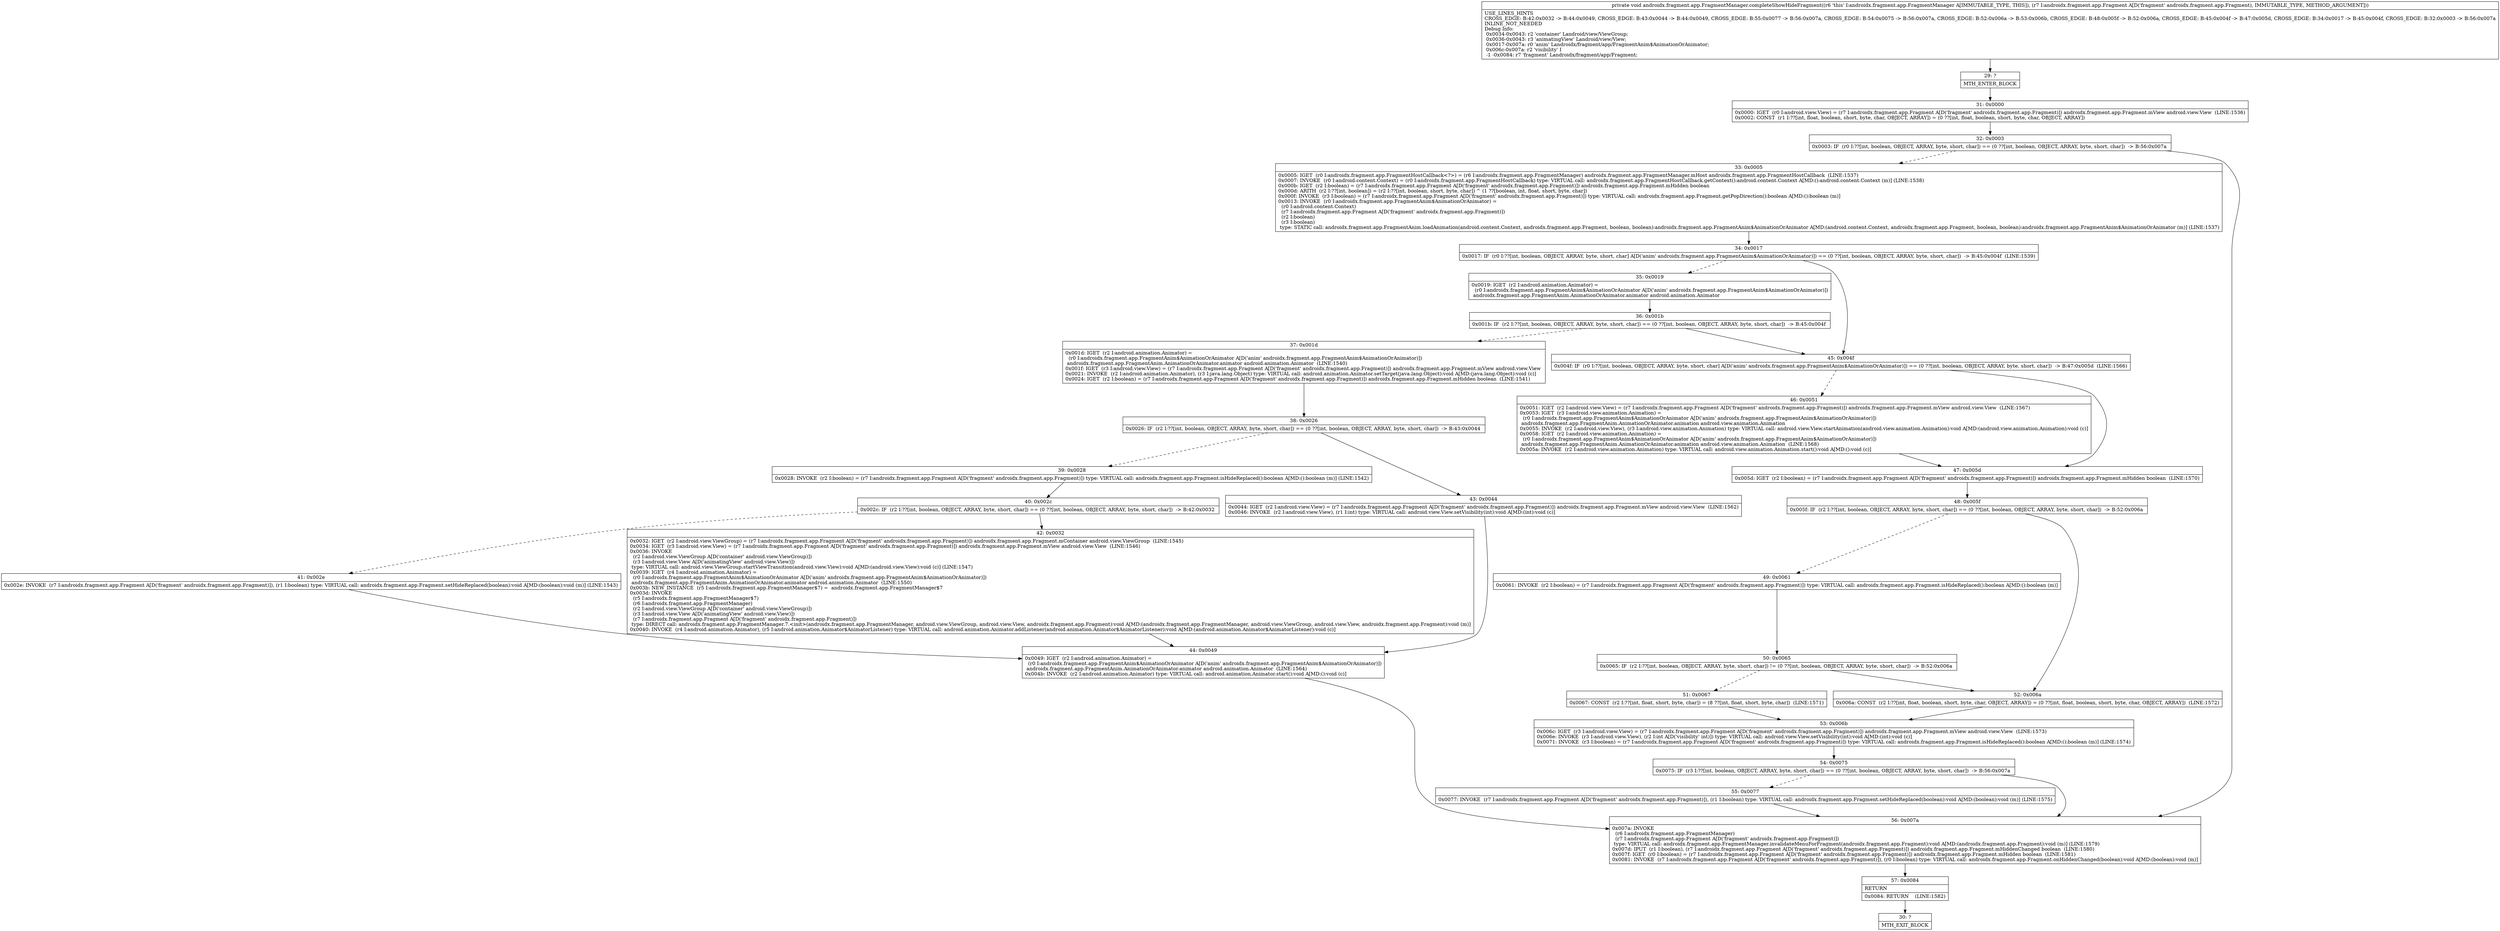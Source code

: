 digraph "CFG forandroidx.fragment.app.FragmentManager.completeShowHideFragment(Landroidx\/fragment\/app\/Fragment;)V" {
Node_29 [shape=record,label="{29\:\ ?|MTH_ENTER_BLOCK\l}"];
Node_31 [shape=record,label="{31\:\ 0x0000|0x0000: IGET  (r0 I:android.view.View) = (r7 I:androidx.fragment.app.Fragment A[D('fragment' androidx.fragment.app.Fragment)]) androidx.fragment.app.Fragment.mView android.view.View  (LINE:1536)\l0x0002: CONST  (r1 I:??[int, float, boolean, short, byte, char, OBJECT, ARRAY]) = (0 ??[int, float, boolean, short, byte, char, OBJECT, ARRAY]) \l}"];
Node_32 [shape=record,label="{32\:\ 0x0003|0x0003: IF  (r0 I:??[int, boolean, OBJECT, ARRAY, byte, short, char]) == (0 ??[int, boolean, OBJECT, ARRAY, byte, short, char])  \-\> B:56:0x007a \l}"];
Node_33 [shape=record,label="{33\:\ 0x0005|0x0005: IGET  (r0 I:androidx.fragment.app.FragmentHostCallback\<?\>) = (r6 I:androidx.fragment.app.FragmentManager) androidx.fragment.app.FragmentManager.mHost androidx.fragment.app.FragmentHostCallback  (LINE:1537)\l0x0007: INVOKE  (r0 I:android.content.Context) = (r0 I:androidx.fragment.app.FragmentHostCallback) type: VIRTUAL call: androidx.fragment.app.FragmentHostCallback.getContext():android.content.Context A[MD:():android.content.Context (m)] (LINE:1538)\l0x000b: IGET  (r2 I:boolean) = (r7 I:androidx.fragment.app.Fragment A[D('fragment' androidx.fragment.app.Fragment)]) androidx.fragment.app.Fragment.mHidden boolean \l0x000d: ARITH  (r2 I:??[int, boolean]) = (r2 I:??[int, boolean, short, byte, char]) ^ (1 ??[boolean, int, float, short, byte, char]) \l0x000f: INVOKE  (r3 I:boolean) = (r7 I:androidx.fragment.app.Fragment A[D('fragment' androidx.fragment.app.Fragment)]) type: VIRTUAL call: androidx.fragment.app.Fragment.getPopDirection():boolean A[MD:():boolean (m)]\l0x0013: INVOKE  (r0 I:androidx.fragment.app.FragmentAnim$AnimationOrAnimator) = \l  (r0 I:android.content.Context)\l  (r7 I:androidx.fragment.app.Fragment A[D('fragment' androidx.fragment.app.Fragment)])\l  (r2 I:boolean)\l  (r3 I:boolean)\l type: STATIC call: androidx.fragment.app.FragmentAnim.loadAnimation(android.content.Context, androidx.fragment.app.Fragment, boolean, boolean):androidx.fragment.app.FragmentAnim$AnimationOrAnimator A[MD:(android.content.Context, androidx.fragment.app.Fragment, boolean, boolean):androidx.fragment.app.FragmentAnim$AnimationOrAnimator (m)] (LINE:1537)\l}"];
Node_34 [shape=record,label="{34\:\ 0x0017|0x0017: IF  (r0 I:??[int, boolean, OBJECT, ARRAY, byte, short, char] A[D('anim' androidx.fragment.app.FragmentAnim$AnimationOrAnimator)]) == (0 ??[int, boolean, OBJECT, ARRAY, byte, short, char])  \-\> B:45:0x004f  (LINE:1539)\l}"];
Node_35 [shape=record,label="{35\:\ 0x0019|0x0019: IGET  (r2 I:android.animation.Animator) = \l  (r0 I:androidx.fragment.app.FragmentAnim$AnimationOrAnimator A[D('anim' androidx.fragment.app.FragmentAnim$AnimationOrAnimator)])\l androidx.fragment.app.FragmentAnim.AnimationOrAnimator.animator android.animation.Animator \l}"];
Node_36 [shape=record,label="{36\:\ 0x001b|0x001b: IF  (r2 I:??[int, boolean, OBJECT, ARRAY, byte, short, char]) == (0 ??[int, boolean, OBJECT, ARRAY, byte, short, char])  \-\> B:45:0x004f \l}"];
Node_37 [shape=record,label="{37\:\ 0x001d|0x001d: IGET  (r2 I:android.animation.Animator) = \l  (r0 I:androidx.fragment.app.FragmentAnim$AnimationOrAnimator A[D('anim' androidx.fragment.app.FragmentAnim$AnimationOrAnimator)])\l androidx.fragment.app.FragmentAnim.AnimationOrAnimator.animator android.animation.Animator  (LINE:1540)\l0x001f: IGET  (r3 I:android.view.View) = (r7 I:androidx.fragment.app.Fragment A[D('fragment' androidx.fragment.app.Fragment)]) androidx.fragment.app.Fragment.mView android.view.View \l0x0021: INVOKE  (r2 I:android.animation.Animator), (r3 I:java.lang.Object) type: VIRTUAL call: android.animation.Animator.setTarget(java.lang.Object):void A[MD:(java.lang.Object):void (c)]\l0x0024: IGET  (r2 I:boolean) = (r7 I:androidx.fragment.app.Fragment A[D('fragment' androidx.fragment.app.Fragment)]) androidx.fragment.app.Fragment.mHidden boolean  (LINE:1541)\l}"];
Node_38 [shape=record,label="{38\:\ 0x0026|0x0026: IF  (r2 I:??[int, boolean, OBJECT, ARRAY, byte, short, char]) == (0 ??[int, boolean, OBJECT, ARRAY, byte, short, char])  \-\> B:43:0x0044 \l}"];
Node_39 [shape=record,label="{39\:\ 0x0028|0x0028: INVOKE  (r2 I:boolean) = (r7 I:androidx.fragment.app.Fragment A[D('fragment' androidx.fragment.app.Fragment)]) type: VIRTUAL call: androidx.fragment.app.Fragment.isHideReplaced():boolean A[MD:():boolean (m)] (LINE:1542)\l}"];
Node_40 [shape=record,label="{40\:\ 0x002c|0x002c: IF  (r2 I:??[int, boolean, OBJECT, ARRAY, byte, short, char]) == (0 ??[int, boolean, OBJECT, ARRAY, byte, short, char])  \-\> B:42:0x0032 \l}"];
Node_41 [shape=record,label="{41\:\ 0x002e|0x002e: INVOKE  (r7 I:androidx.fragment.app.Fragment A[D('fragment' androidx.fragment.app.Fragment)]), (r1 I:boolean) type: VIRTUAL call: androidx.fragment.app.Fragment.setHideReplaced(boolean):void A[MD:(boolean):void (m)] (LINE:1543)\l}"];
Node_44 [shape=record,label="{44\:\ 0x0049|0x0049: IGET  (r2 I:android.animation.Animator) = \l  (r0 I:androidx.fragment.app.FragmentAnim$AnimationOrAnimator A[D('anim' androidx.fragment.app.FragmentAnim$AnimationOrAnimator)])\l androidx.fragment.app.FragmentAnim.AnimationOrAnimator.animator android.animation.Animator  (LINE:1564)\l0x004b: INVOKE  (r2 I:android.animation.Animator) type: VIRTUAL call: android.animation.Animator.start():void A[MD:():void (c)]\l}"];
Node_42 [shape=record,label="{42\:\ 0x0032|0x0032: IGET  (r2 I:android.view.ViewGroup) = (r7 I:androidx.fragment.app.Fragment A[D('fragment' androidx.fragment.app.Fragment)]) androidx.fragment.app.Fragment.mContainer android.view.ViewGroup  (LINE:1545)\l0x0034: IGET  (r3 I:android.view.View) = (r7 I:androidx.fragment.app.Fragment A[D('fragment' androidx.fragment.app.Fragment)]) androidx.fragment.app.Fragment.mView android.view.View  (LINE:1546)\l0x0036: INVOKE  \l  (r2 I:android.view.ViewGroup A[D('container' android.view.ViewGroup)])\l  (r3 I:android.view.View A[D('animatingView' android.view.View)])\l type: VIRTUAL call: android.view.ViewGroup.startViewTransition(android.view.View):void A[MD:(android.view.View):void (c)] (LINE:1547)\l0x0039: IGET  (r4 I:android.animation.Animator) = \l  (r0 I:androidx.fragment.app.FragmentAnim$AnimationOrAnimator A[D('anim' androidx.fragment.app.FragmentAnim$AnimationOrAnimator)])\l androidx.fragment.app.FragmentAnim.AnimationOrAnimator.animator android.animation.Animator  (LINE:1550)\l0x003b: NEW_INSTANCE  (r5 I:androidx.fragment.app.FragmentManager$7) =  androidx.fragment.app.FragmentManager$7 \l0x003d: INVOKE  \l  (r5 I:androidx.fragment.app.FragmentManager$7)\l  (r6 I:androidx.fragment.app.FragmentManager)\l  (r2 I:android.view.ViewGroup A[D('container' android.view.ViewGroup)])\l  (r3 I:android.view.View A[D('animatingView' android.view.View)])\l  (r7 I:androidx.fragment.app.Fragment A[D('fragment' androidx.fragment.app.Fragment)])\l type: DIRECT call: androidx.fragment.app.FragmentManager.7.\<init\>(androidx.fragment.app.FragmentManager, android.view.ViewGroup, android.view.View, androidx.fragment.app.Fragment):void A[MD:(androidx.fragment.app.FragmentManager, android.view.ViewGroup, android.view.View, androidx.fragment.app.Fragment):void (m)]\l0x0040: INVOKE  (r4 I:android.animation.Animator), (r5 I:android.animation.Animator$AnimatorListener) type: VIRTUAL call: android.animation.Animator.addListener(android.animation.Animator$AnimatorListener):void A[MD:(android.animation.Animator$AnimatorListener):void (c)]\l}"];
Node_43 [shape=record,label="{43\:\ 0x0044|0x0044: IGET  (r2 I:android.view.View) = (r7 I:androidx.fragment.app.Fragment A[D('fragment' androidx.fragment.app.Fragment)]) androidx.fragment.app.Fragment.mView android.view.View  (LINE:1562)\l0x0046: INVOKE  (r2 I:android.view.View), (r1 I:int) type: VIRTUAL call: android.view.View.setVisibility(int):void A[MD:(int):void (c)]\l}"];
Node_45 [shape=record,label="{45\:\ 0x004f|0x004f: IF  (r0 I:??[int, boolean, OBJECT, ARRAY, byte, short, char] A[D('anim' androidx.fragment.app.FragmentAnim$AnimationOrAnimator)]) == (0 ??[int, boolean, OBJECT, ARRAY, byte, short, char])  \-\> B:47:0x005d  (LINE:1566)\l}"];
Node_46 [shape=record,label="{46\:\ 0x0051|0x0051: IGET  (r2 I:android.view.View) = (r7 I:androidx.fragment.app.Fragment A[D('fragment' androidx.fragment.app.Fragment)]) androidx.fragment.app.Fragment.mView android.view.View  (LINE:1567)\l0x0053: IGET  (r3 I:android.view.animation.Animation) = \l  (r0 I:androidx.fragment.app.FragmentAnim$AnimationOrAnimator A[D('anim' androidx.fragment.app.FragmentAnim$AnimationOrAnimator)])\l androidx.fragment.app.FragmentAnim.AnimationOrAnimator.animation android.view.animation.Animation \l0x0055: INVOKE  (r2 I:android.view.View), (r3 I:android.view.animation.Animation) type: VIRTUAL call: android.view.View.startAnimation(android.view.animation.Animation):void A[MD:(android.view.animation.Animation):void (c)]\l0x0058: IGET  (r2 I:android.view.animation.Animation) = \l  (r0 I:androidx.fragment.app.FragmentAnim$AnimationOrAnimator A[D('anim' androidx.fragment.app.FragmentAnim$AnimationOrAnimator)])\l androidx.fragment.app.FragmentAnim.AnimationOrAnimator.animation android.view.animation.Animation  (LINE:1568)\l0x005a: INVOKE  (r2 I:android.view.animation.Animation) type: VIRTUAL call: android.view.animation.Animation.start():void A[MD:():void (c)]\l}"];
Node_47 [shape=record,label="{47\:\ 0x005d|0x005d: IGET  (r2 I:boolean) = (r7 I:androidx.fragment.app.Fragment A[D('fragment' androidx.fragment.app.Fragment)]) androidx.fragment.app.Fragment.mHidden boolean  (LINE:1570)\l}"];
Node_48 [shape=record,label="{48\:\ 0x005f|0x005f: IF  (r2 I:??[int, boolean, OBJECT, ARRAY, byte, short, char]) == (0 ??[int, boolean, OBJECT, ARRAY, byte, short, char])  \-\> B:52:0x006a \l}"];
Node_49 [shape=record,label="{49\:\ 0x0061|0x0061: INVOKE  (r2 I:boolean) = (r7 I:androidx.fragment.app.Fragment A[D('fragment' androidx.fragment.app.Fragment)]) type: VIRTUAL call: androidx.fragment.app.Fragment.isHideReplaced():boolean A[MD:():boolean (m)]\l}"];
Node_50 [shape=record,label="{50\:\ 0x0065|0x0065: IF  (r2 I:??[int, boolean, OBJECT, ARRAY, byte, short, char]) != (0 ??[int, boolean, OBJECT, ARRAY, byte, short, char])  \-\> B:52:0x006a \l}"];
Node_51 [shape=record,label="{51\:\ 0x0067|0x0067: CONST  (r2 I:??[int, float, short, byte, char]) = (8 ??[int, float, short, byte, char])  (LINE:1571)\l}"];
Node_53 [shape=record,label="{53\:\ 0x006b|0x006c: IGET  (r3 I:android.view.View) = (r7 I:androidx.fragment.app.Fragment A[D('fragment' androidx.fragment.app.Fragment)]) androidx.fragment.app.Fragment.mView android.view.View  (LINE:1573)\l0x006e: INVOKE  (r3 I:android.view.View), (r2 I:int A[D('visibility' int)]) type: VIRTUAL call: android.view.View.setVisibility(int):void A[MD:(int):void (c)]\l0x0071: INVOKE  (r3 I:boolean) = (r7 I:androidx.fragment.app.Fragment A[D('fragment' androidx.fragment.app.Fragment)]) type: VIRTUAL call: androidx.fragment.app.Fragment.isHideReplaced():boolean A[MD:():boolean (m)] (LINE:1574)\l}"];
Node_54 [shape=record,label="{54\:\ 0x0075|0x0075: IF  (r3 I:??[int, boolean, OBJECT, ARRAY, byte, short, char]) == (0 ??[int, boolean, OBJECT, ARRAY, byte, short, char])  \-\> B:56:0x007a \l}"];
Node_55 [shape=record,label="{55\:\ 0x0077|0x0077: INVOKE  (r7 I:androidx.fragment.app.Fragment A[D('fragment' androidx.fragment.app.Fragment)]), (r1 I:boolean) type: VIRTUAL call: androidx.fragment.app.Fragment.setHideReplaced(boolean):void A[MD:(boolean):void (m)] (LINE:1575)\l}"];
Node_52 [shape=record,label="{52\:\ 0x006a|0x006a: CONST  (r2 I:??[int, float, boolean, short, byte, char, OBJECT, ARRAY]) = (0 ??[int, float, boolean, short, byte, char, OBJECT, ARRAY])  (LINE:1572)\l}"];
Node_56 [shape=record,label="{56\:\ 0x007a|0x007a: INVOKE  \l  (r6 I:androidx.fragment.app.FragmentManager)\l  (r7 I:androidx.fragment.app.Fragment A[D('fragment' androidx.fragment.app.Fragment)])\l type: VIRTUAL call: androidx.fragment.app.FragmentManager.invalidateMenuForFragment(androidx.fragment.app.Fragment):void A[MD:(androidx.fragment.app.Fragment):void (m)] (LINE:1579)\l0x007d: IPUT  (r1 I:boolean), (r7 I:androidx.fragment.app.Fragment A[D('fragment' androidx.fragment.app.Fragment)]) androidx.fragment.app.Fragment.mHiddenChanged boolean  (LINE:1580)\l0x007f: IGET  (r0 I:boolean) = (r7 I:androidx.fragment.app.Fragment A[D('fragment' androidx.fragment.app.Fragment)]) androidx.fragment.app.Fragment.mHidden boolean  (LINE:1581)\l0x0081: INVOKE  (r7 I:androidx.fragment.app.Fragment A[D('fragment' androidx.fragment.app.Fragment)]), (r0 I:boolean) type: VIRTUAL call: androidx.fragment.app.Fragment.onHiddenChanged(boolean):void A[MD:(boolean):void (m)]\l}"];
Node_57 [shape=record,label="{57\:\ 0x0084|RETURN\l|0x0084: RETURN    (LINE:1582)\l}"];
Node_30 [shape=record,label="{30\:\ ?|MTH_EXIT_BLOCK\l}"];
MethodNode[shape=record,label="{private void androidx.fragment.app.FragmentManager.completeShowHideFragment((r6 'this' I:androidx.fragment.app.FragmentManager A[IMMUTABLE_TYPE, THIS]), (r7 I:androidx.fragment.app.Fragment A[D('fragment' androidx.fragment.app.Fragment), IMMUTABLE_TYPE, METHOD_ARGUMENT]))  | USE_LINES_HINTS\lCROSS_EDGE: B:42:0x0032 \-\> B:44:0x0049, CROSS_EDGE: B:43:0x0044 \-\> B:44:0x0049, CROSS_EDGE: B:55:0x0077 \-\> B:56:0x007a, CROSS_EDGE: B:54:0x0075 \-\> B:56:0x007a, CROSS_EDGE: B:52:0x006a \-\> B:53:0x006b, CROSS_EDGE: B:48:0x005f \-\> B:52:0x006a, CROSS_EDGE: B:45:0x004f \-\> B:47:0x005d, CROSS_EDGE: B:34:0x0017 \-\> B:45:0x004f, CROSS_EDGE: B:32:0x0003 \-\> B:56:0x007a\lINLINE_NOT_NEEDED\lDebug Info:\l  0x0034\-0x0043: r2 'container' Landroid\/view\/ViewGroup;\l  0x0036\-0x0043: r3 'animatingView' Landroid\/view\/View;\l  0x0017\-0x007a: r0 'anim' Landroidx\/fragment\/app\/FragmentAnim$AnimationOrAnimator;\l  0x006c\-0x007a: r2 'visibility' I\l  \-1 \-0x0084: r7 'fragment' Landroidx\/fragment\/app\/Fragment;\l}"];
MethodNode -> Node_29;Node_29 -> Node_31;
Node_31 -> Node_32;
Node_32 -> Node_33[style=dashed];
Node_32 -> Node_56;
Node_33 -> Node_34;
Node_34 -> Node_35[style=dashed];
Node_34 -> Node_45;
Node_35 -> Node_36;
Node_36 -> Node_37[style=dashed];
Node_36 -> Node_45;
Node_37 -> Node_38;
Node_38 -> Node_39[style=dashed];
Node_38 -> Node_43;
Node_39 -> Node_40;
Node_40 -> Node_41[style=dashed];
Node_40 -> Node_42;
Node_41 -> Node_44;
Node_44 -> Node_56;
Node_42 -> Node_44;
Node_43 -> Node_44;
Node_45 -> Node_46[style=dashed];
Node_45 -> Node_47;
Node_46 -> Node_47;
Node_47 -> Node_48;
Node_48 -> Node_49[style=dashed];
Node_48 -> Node_52;
Node_49 -> Node_50;
Node_50 -> Node_51[style=dashed];
Node_50 -> Node_52;
Node_51 -> Node_53;
Node_53 -> Node_54;
Node_54 -> Node_55[style=dashed];
Node_54 -> Node_56;
Node_55 -> Node_56;
Node_52 -> Node_53;
Node_56 -> Node_57;
Node_57 -> Node_30;
}

